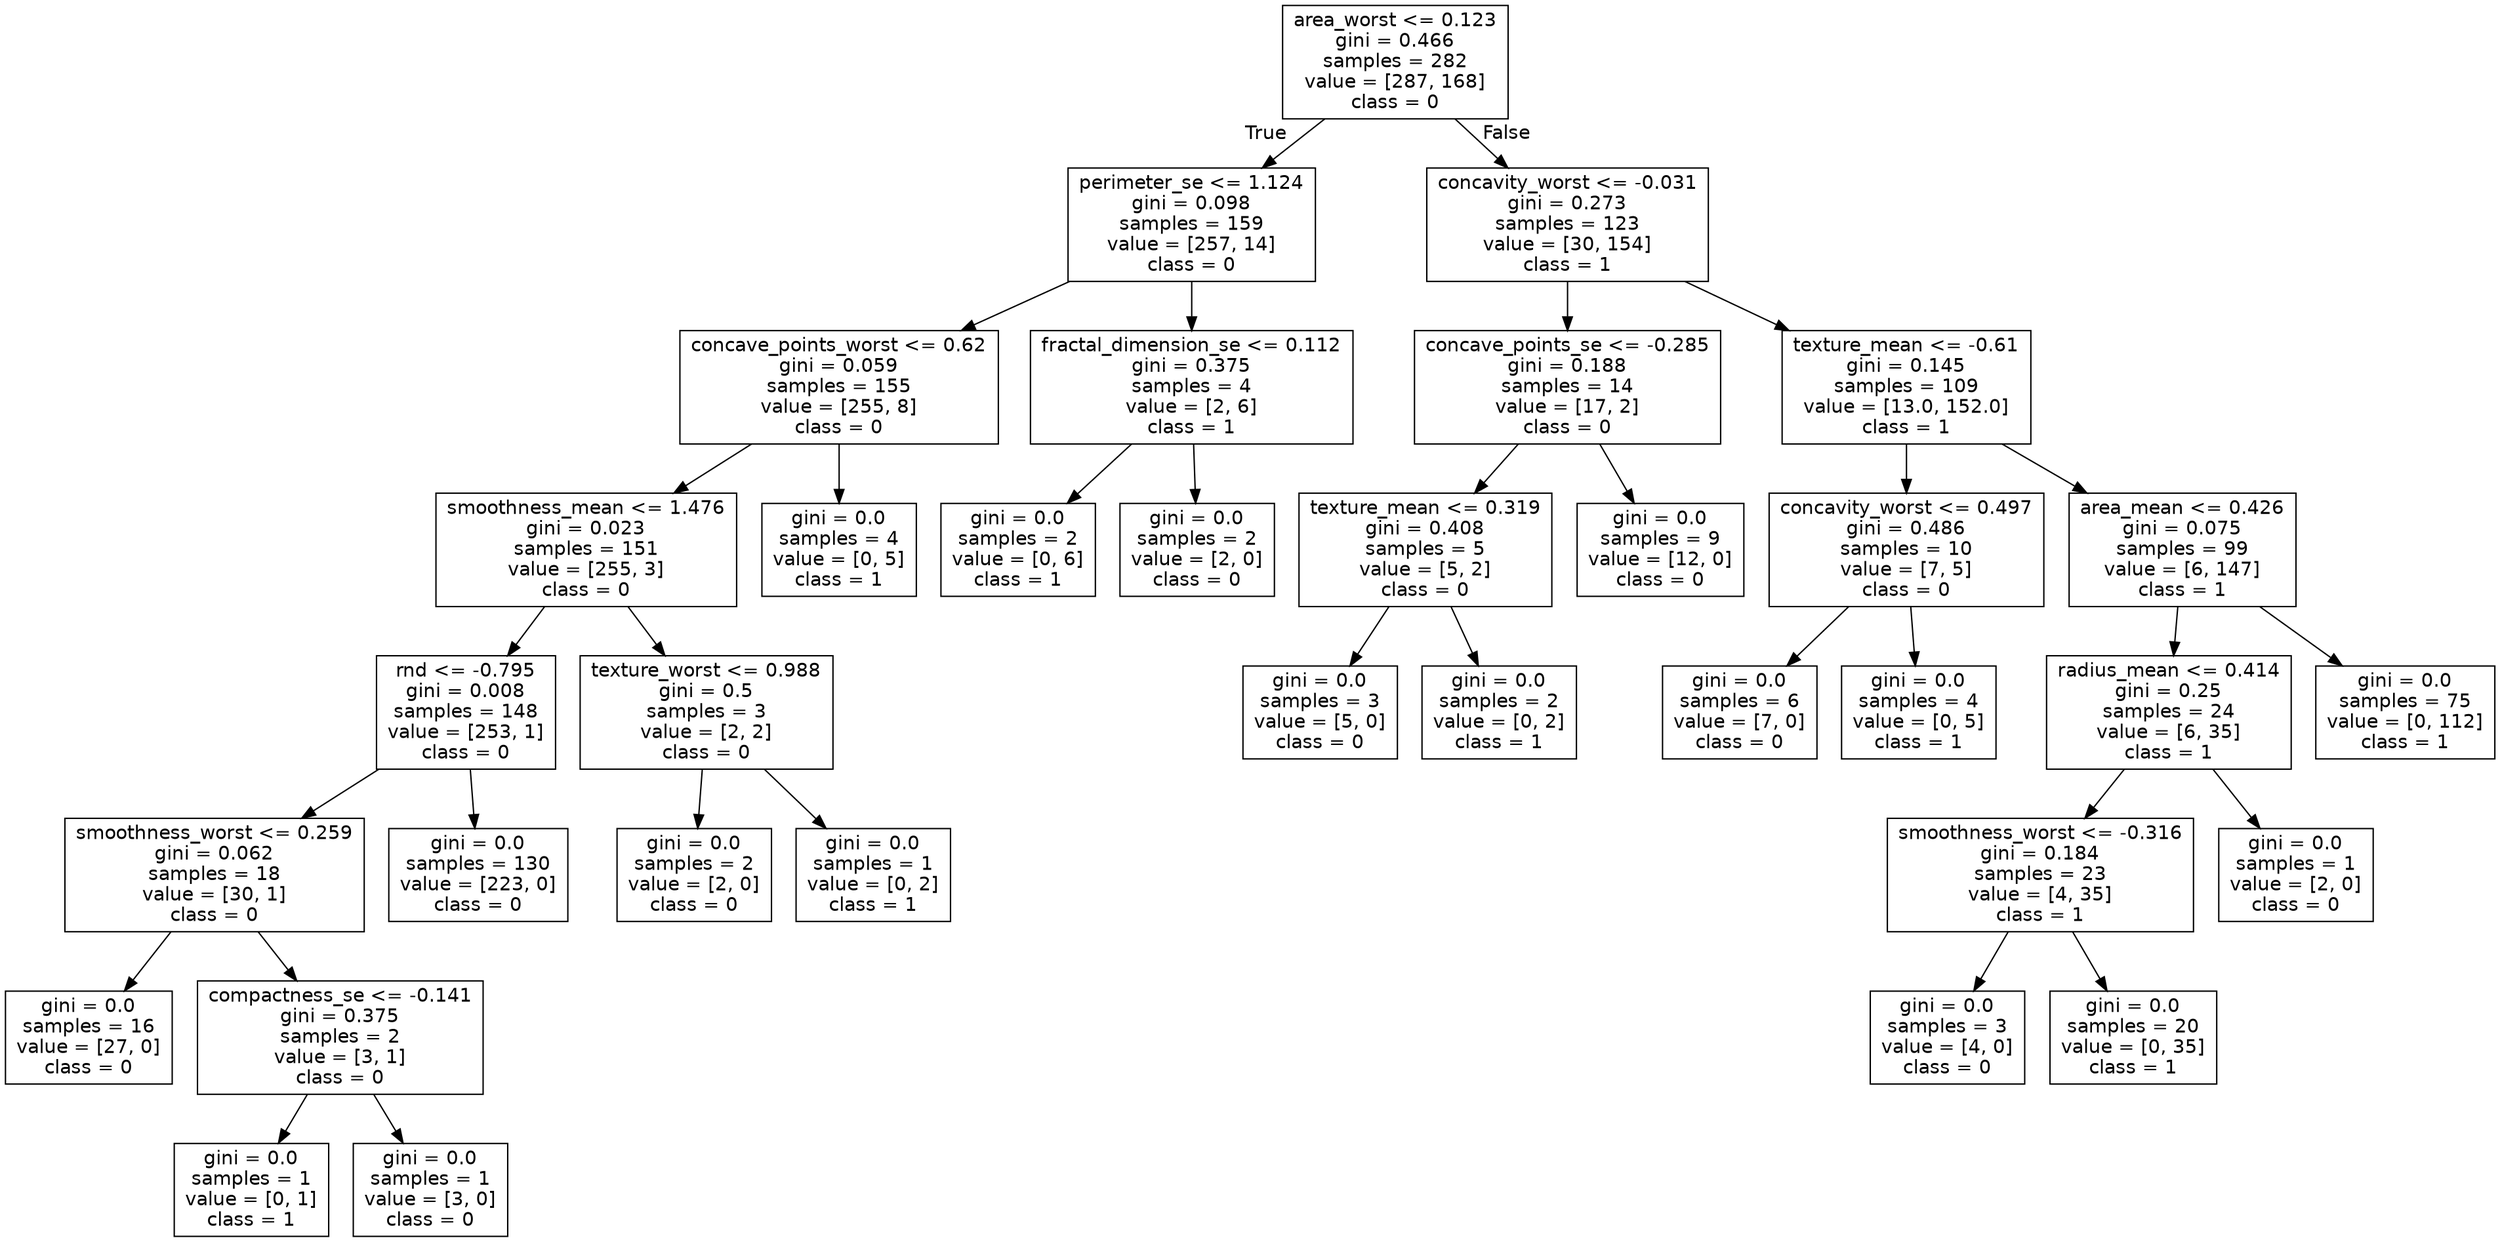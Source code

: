 digraph Tree {
node [shape=box, fontname="helvetica"] ;
edge [fontname="helvetica"] ;
0 [label="area_worst <= 0.123\ngini = 0.466\nsamples = 282\nvalue = [287, 168]\nclass = 0"] ;
1 [label="perimeter_se <= 1.124\ngini = 0.098\nsamples = 159\nvalue = [257, 14]\nclass = 0"] ;
0 -> 1 [labeldistance=2.5, labelangle=45, headlabel="True"] ;
2 [label="concave_points_worst <= 0.62\ngini = 0.059\nsamples = 155\nvalue = [255, 8]\nclass = 0"] ;
1 -> 2 ;
3 [label="smoothness_mean <= 1.476\ngini = 0.023\nsamples = 151\nvalue = [255, 3]\nclass = 0"] ;
2 -> 3 ;
4 [label="rnd <= -0.795\ngini = 0.008\nsamples = 148\nvalue = [253, 1]\nclass = 0"] ;
3 -> 4 ;
5 [label="smoothness_worst <= 0.259\ngini = 0.062\nsamples = 18\nvalue = [30, 1]\nclass = 0"] ;
4 -> 5 ;
6 [label="gini = 0.0\nsamples = 16\nvalue = [27, 0]\nclass = 0"] ;
5 -> 6 ;
7 [label="compactness_se <= -0.141\ngini = 0.375\nsamples = 2\nvalue = [3, 1]\nclass = 0"] ;
5 -> 7 ;
8 [label="gini = 0.0\nsamples = 1\nvalue = [0, 1]\nclass = 1"] ;
7 -> 8 ;
9 [label="gini = 0.0\nsamples = 1\nvalue = [3, 0]\nclass = 0"] ;
7 -> 9 ;
10 [label="gini = 0.0\nsamples = 130\nvalue = [223, 0]\nclass = 0"] ;
4 -> 10 ;
11 [label="texture_worst <= 0.988\ngini = 0.5\nsamples = 3\nvalue = [2, 2]\nclass = 0"] ;
3 -> 11 ;
12 [label="gini = 0.0\nsamples = 2\nvalue = [2, 0]\nclass = 0"] ;
11 -> 12 ;
13 [label="gini = 0.0\nsamples = 1\nvalue = [0, 2]\nclass = 1"] ;
11 -> 13 ;
14 [label="gini = 0.0\nsamples = 4\nvalue = [0, 5]\nclass = 1"] ;
2 -> 14 ;
15 [label="fractal_dimension_se <= 0.112\ngini = 0.375\nsamples = 4\nvalue = [2, 6]\nclass = 1"] ;
1 -> 15 ;
16 [label="gini = 0.0\nsamples = 2\nvalue = [0, 6]\nclass = 1"] ;
15 -> 16 ;
17 [label="gini = 0.0\nsamples = 2\nvalue = [2, 0]\nclass = 0"] ;
15 -> 17 ;
18 [label="concavity_worst <= -0.031\ngini = 0.273\nsamples = 123\nvalue = [30, 154]\nclass = 1"] ;
0 -> 18 [labeldistance=2.5, labelangle=-45, headlabel="False"] ;
19 [label="concave_points_se <= -0.285\ngini = 0.188\nsamples = 14\nvalue = [17, 2]\nclass = 0"] ;
18 -> 19 ;
20 [label="texture_mean <= 0.319\ngini = 0.408\nsamples = 5\nvalue = [5, 2]\nclass = 0"] ;
19 -> 20 ;
21 [label="gini = 0.0\nsamples = 3\nvalue = [5, 0]\nclass = 0"] ;
20 -> 21 ;
22 [label="gini = 0.0\nsamples = 2\nvalue = [0, 2]\nclass = 1"] ;
20 -> 22 ;
23 [label="gini = 0.0\nsamples = 9\nvalue = [12, 0]\nclass = 0"] ;
19 -> 23 ;
24 [label="texture_mean <= -0.61\ngini = 0.145\nsamples = 109\nvalue = [13.0, 152.0]\nclass = 1"] ;
18 -> 24 ;
25 [label="concavity_worst <= 0.497\ngini = 0.486\nsamples = 10\nvalue = [7, 5]\nclass = 0"] ;
24 -> 25 ;
26 [label="gini = 0.0\nsamples = 6\nvalue = [7, 0]\nclass = 0"] ;
25 -> 26 ;
27 [label="gini = 0.0\nsamples = 4\nvalue = [0, 5]\nclass = 1"] ;
25 -> 27 ;
28 [label="area_mean <= 0.426\ngini = 0.075\nsamples = 99\nvalue = [6, 147]\nclass = 1"] ;
24 -> 28 ;
29 [label="radius_mean <= 0.414\ngini = 0.25\nsamples = 24\nvalue = [6, 35]\nclass = 1"] ;
28 -> 29 ;
30 [label="smoothness_worst <= -0.316\ngini = 0.184\nsamples = 23\nvalue = [4, 35]\nclass = 1"] ;
29 -> 30 ;
31 [label="gini = 0.0\nsamples = 3\nvalue = [4, 0]\nclass = 0"] ;
30 -> 31 ;
32 [label="gini = 0.0\nsamples = 20\nvalue = [0, 35]\nclass = 1"] ;
30 -> 32 ;
33 [label="gini = 0.0\nsamples = 1\nvalue = [2, 0]\nclass = 0"] ;
29 -> 33 ;
34 [label="gini = 0.0\nsamples = 75\nvalue = [0, 112]\nclass = 1"] ;
28 -> 34 ;
}